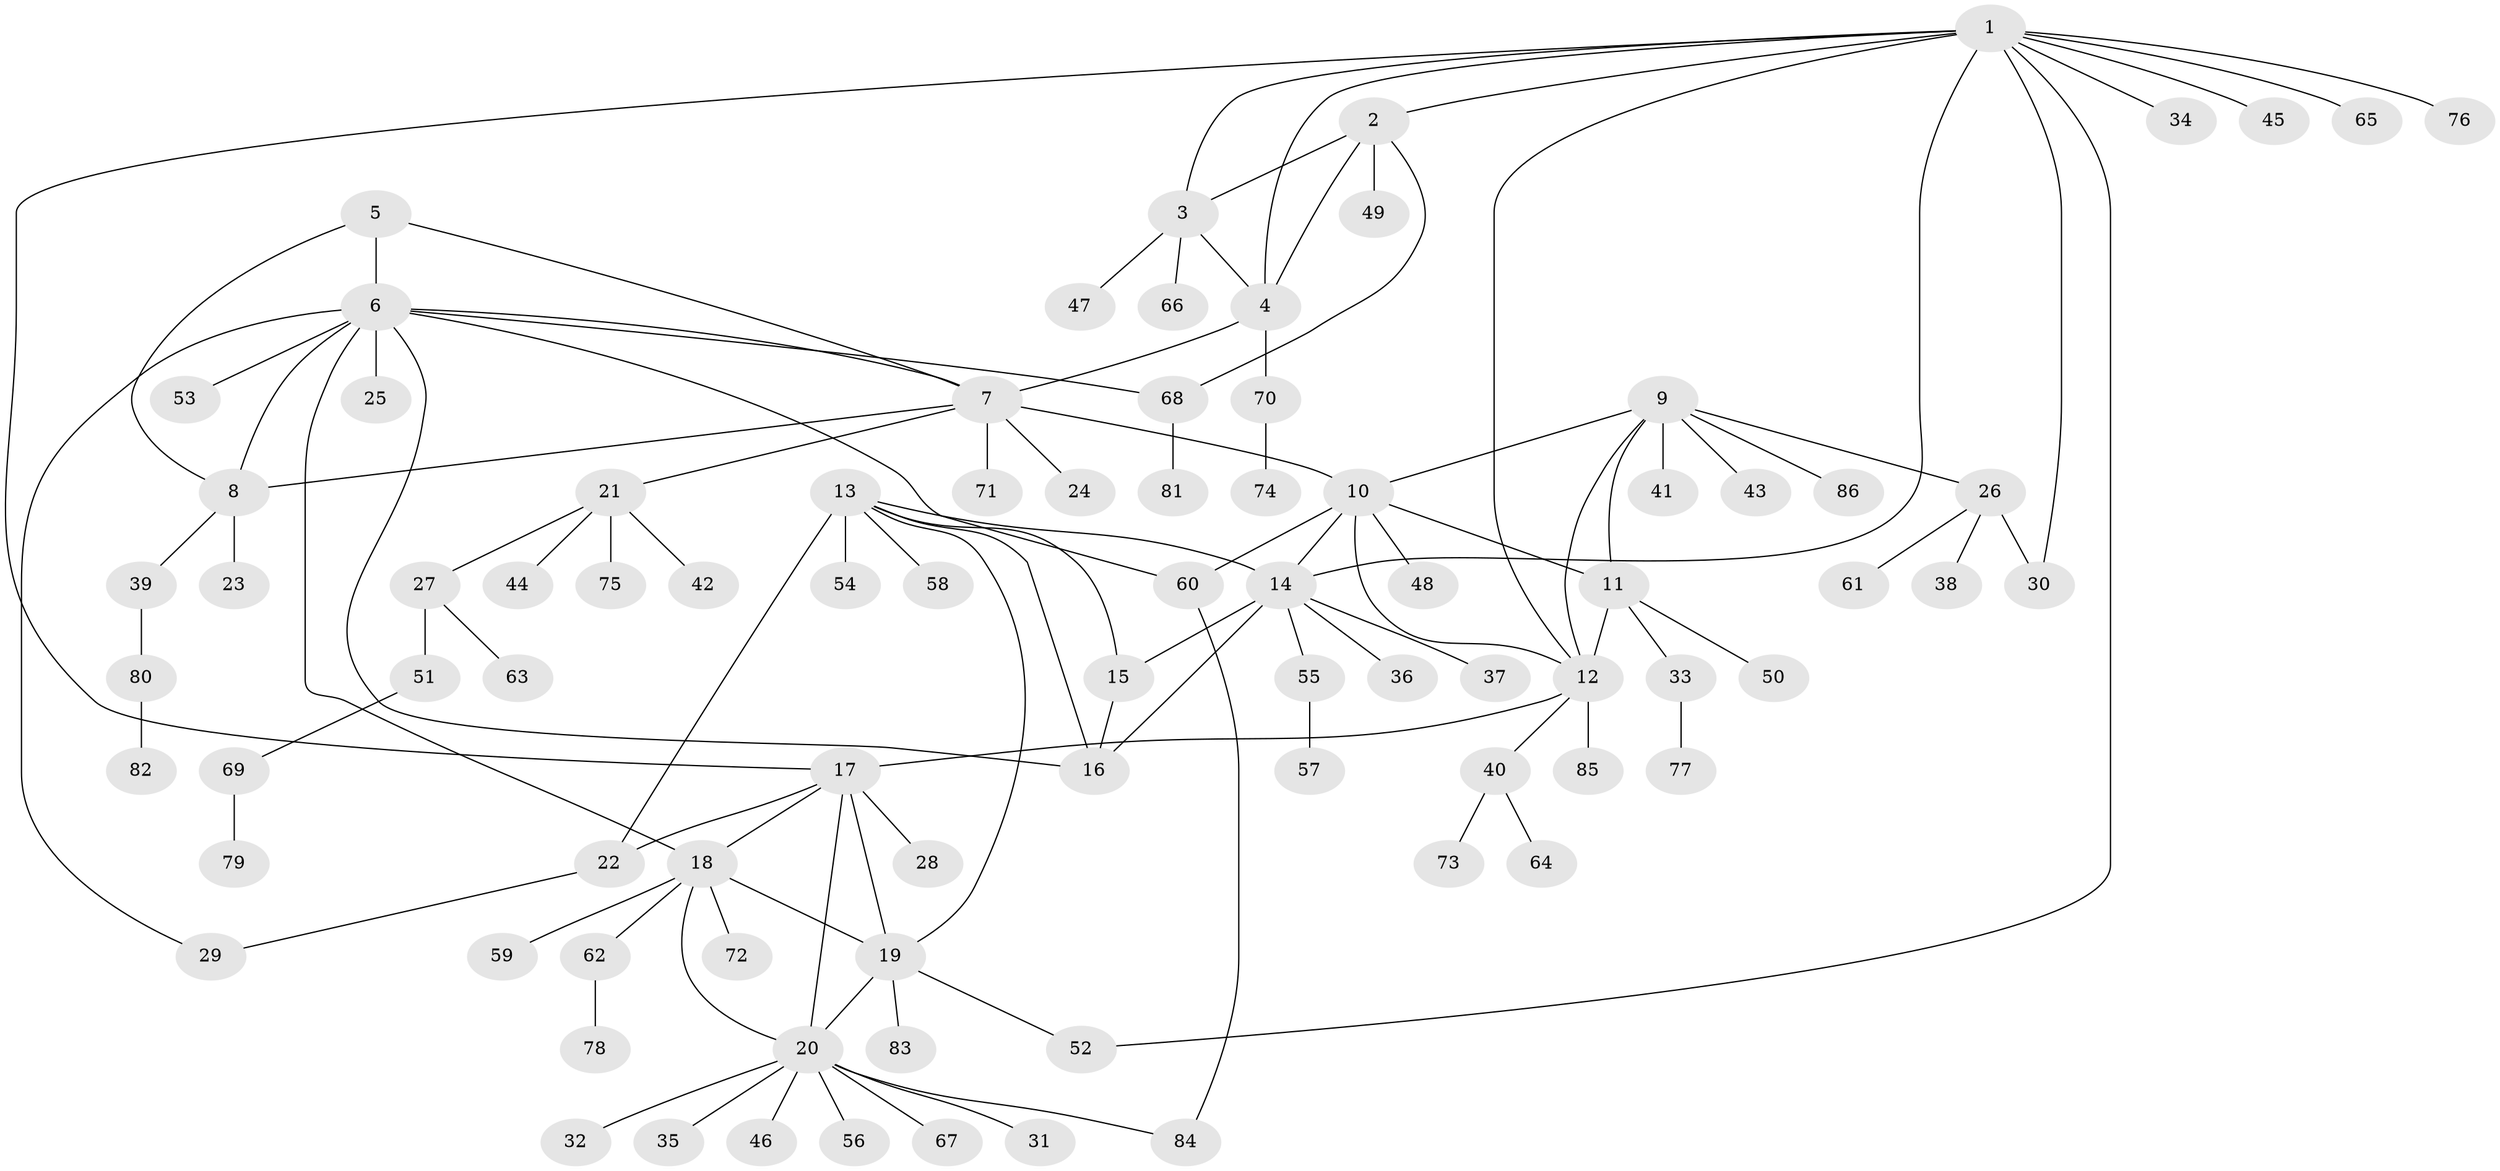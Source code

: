 // Generated by graph-tools (version 1.1) at 2025/50/03/09/25 03:50:32]
// undirected, 86 vertices, 113 edges
graph export_dot {
graph [start="1"]
  node [color=gray90,style=filled];
  1;
  2;
  3;
  4;
  5;
  6;
  7;
  8;
  9;
  10;
  11;
  12;
  13;
  14;
  15;
  16;
  17;
  18;
  19;
  20;
  21;
  22;
  23;
  24;
  25;
  26;
  27;
  28;
  29;
  30;
  31;
  32;
  33;
  34;
  35;
  36;
  37;
  38;
  39;
  40;
  41;
  42;
  43;
  44;
  45;
  46;
  47;
  48;
  49;
  50;
  51;
  52;
  53;
  54;
  55;
  56;
  57;
  58;
  59;
  60;
  61;
  62;
  63;
  64;
  65;
  66;
  67;
  68;
  69;
  70;
  71;
  72;
  73;
  74;
  75;
  76;
  77;
  78;
  79;
  80;
  81;
  82;
  83;
  84;
  85;
  86;
  1 -- 2;
  1 -- 3;
  1 -- 4;
  1 -- 12;
  1 -- 14;
  1 -- 17;
  1 -- 30;
  1 -- 34;
  1 -- 45;
  1 -- 52;
  1 -- 65;
  1 -- 76;
  2 -- 3;
  2 -- 4;
  2 -- 49;
  2 -- 68;
  3 -- 4;
  3 -- 47;
  3 -- 66;
  4 -- 7;
  4 -- 70;
  5 -- 6;
  5 -- 7;
  5 -- 8;
  6 -- 7;
  6 -- 8;
  6 -- 16;
  6 -- 18;
  6 -- 25;
  6 -- 29;
  6 -- 53;
  6 -- 60;
  6 -- 68;
  7 -- 8;
  7 -- 10;
  7 -- 21;
  7 -- 24;
  7 -- 71;
  8 -- 23;
  8 -- 39;
  9 -- 10;
  9 -- 11;
  9 -- 12;
  9 -- 26;
  9 -- 41;
  9 -- 43;
  9 -- 86;
  10 -- 11;
  10 -- 12;
  10 -- 14;
  10 -- 48;
  10 -- 60;
  11 -- 12;
  11 -- 33;
  11 -- 50;
  12 -- 17;
  12 -- 40;
  12 -- 85;
  13 -- 14;
  13 -- 15;
  13 -- 16;
  13 -- 19;
  13 -- 22;
  13 -- 54;
  13 -- 58;
  14 -- 15;
  14 -- 16;
  14 -- 36;
  14 -- 37;
  14 -- 55;
  15 -- 16;
  17 -- 18;
  17 -- 19;
  17 -- 20;
  17 -- 22;
  17 -- 28;
  18 -- 19;
  18 -- 20;
  18 -- 59;
  18 -- 62;
  18 -- 72;
  19 -- 20;
  19 -- 52;
  19 -- 83;
  20 -- 31;
  20 -- 32;
  20 -- 35;
  20 -- 46;
  20 -- 56;
  20 -- 67;
  20 -- 84;
  21 -- 27;
  21 -- 42;
  21 -- 44;
  21 -- 75;
  22 -- 29;
  26 -- 30;
  26 -- 38;
  26 -- 61;
  27 -- 51;
  27 -- 63;
  33 -- 77;
  39 -- 80;
  40 -- 64;
  40 -- 73;
  51 -- 69;
  55 -- 57;
  60 -- 84;
  62 -- 78;
  68 -- 81;
  69 -- 79;
  70 -- 74;
  80 -- 82;
}
